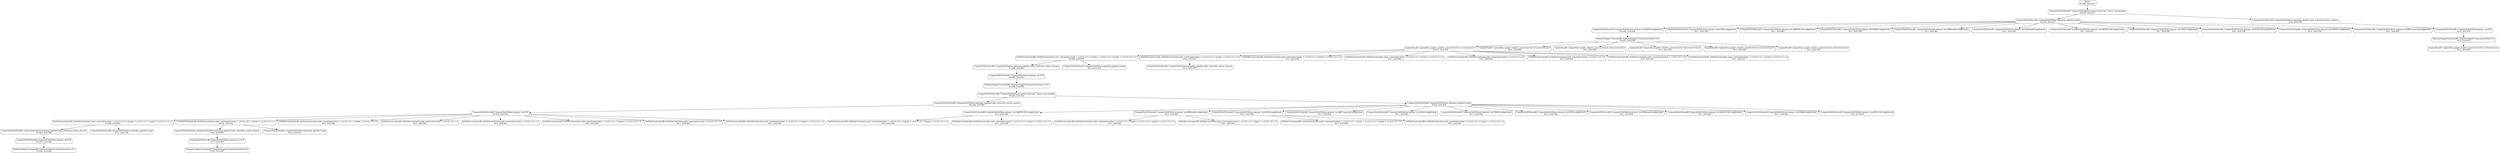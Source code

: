 digraph MCTS {
  node [shape=box, style=rounded];
  0 [label="ROOT
N=300, Q=0.937"];
  1 [label="ComputePathToState#1.ComputePathToState.named_state=gp7_detect_arucomarker
N=300, Q=0.937"];
  2 [label="ComputePathToState#1.ComputePathToState.planning_pipeline=ompl
N=295, Q=0.937"];
  3 [label="ComputePathToState#1.ComputePathToState.planner_id=RRTkConfigDefault
N=284, Q=0.938"];
  4 [label="YaskawaGripperCommand#1.YaskawaGripperCommand.position=0.0
N=283, Q=0.938"];
  5 [label="UpdatePose#1.UpdatePose.update_relative_pose=0.0;0.0;0.11;0.0;0.0;0.0;0.0
N=277, Q=0.938"];
  6 [label="SetPathConstraints#1.SetPathConstraints.joint_constraints=joint_1_s,0.0,0.1,0.1,1.0;joint_3_s,0.0,0.1,0.1,1.0;joint_5_s,0.0,0.1,0.1,1.0
N=268, Q=0.938"];
  7 [label="ComputePathToPose#1.ComputePathToPose.planning_pipeline=pilz_industrial_motion_planner
N=266, Q=0.941"];
  8 [label="ComputePathToPose#1.ComputePathToPose.planner_id=PTP
N=265, Q=0.941"];
  9 [label="YaskawaGripperCommand#2.YaskawaGripperCommand.position=0.235
N=264, Q=0.941"];
  10 [label="ComputePathToState#2.ComputePathToState.named_state=gp7_detect_arucomarker
N=263, Q=0.941"];
  11 [label="ComputePathToState#2.ComputePathToState.planning_pipeline=pilz_industrial_motion_planner
N=244, Q=0.941"];
  12 [label="ComputePathToState#2.ComputePathToState.planner_id=PTP
N=243, Q=0.941"];
  13 [label="SetPathConstraints#2.SetPathConstraints.joint_constraints=joint_1_s,0.0,0.1,0.1,1.0;joint_3_s,0.0,0.1,0.1,1.0;joint_5_s,0.0,0.1,0.1,1.0
N=226, Q=0.941"];
  14 [label="ComputePathToPose#2.ComputePathToPose.planning_pipeline=pilz_industrial_motion_planner
N=224, Q=0.942"];
  15 [label="ComputePathToPose#2.ComputePathToPose.planner_id=PTP
N=223, Q=0.942"];
  16 [label="YaskawaGripperCommand#3.YaskawaGripperCommand.position=0.0
N=222, Q=0.942"];
  17 [label="ComputePathToPose#2.ComputePathToPose.planning_pipeline=ompl
N=1, Q=0.788"];
  18 [label="SetPathConstraints#2.SetPathConstraints.joint_constraints=joint_1_s,0.0,0.1,0.1,1.0;joint_3_s,0.0,0.1,0.1,1.0
N=10, Q=0.931"];
  19 [label="ComputePathToPose#2.ComputePathToPose.planning_pipeline=pilz_industrial_motion_planner
N=8, Q=0.943"];
  20 [label="ComputePathToPose#2.ComputePathToPose.planner_id=PTP
N=7, Q=0.943"];
  21 [label="YaskawaGripperCommand#3.YaskawaGripperCommand.position=0.0
N=6, Q=0.943"];
  22 [label="ComputePathToPose#2.ComputePathToPose.planning_pipeline=ompl
N=1, Q=0.831"];
  23 [label="SetPathConstraints#2.SetPathConstraints.joint_constraints=joint_3_s,0.0,0.1,0.1,1.0;joint_5_s,0.0,0.1,0.1,1.0
N=1, Q=0.942"];
  24 [label="SetPathConstraints#2.SetPathConstraints.joint_constraints=joint_1_s,0.0,0.1,0.1,1.0
N=1, Q=0.943"];
  25 [label="SetPathConstraints#2.SetPathConstraints.joint_constraints=joint_5_s,0.0,0.1,0.1,1.0
N=1, Q=0.942"];
  26 [label="SetPathConstraints#2.SetPathConstraints.joint_constraints=joint_1_s,0.0,0.1,0.1,1.0;joint_5_s,0.0,0.1,0.1,1.0
N=1, Q=0.942"];
  27 [label="SetPathConstraints#2.SetPathConstraints.joint_constraints=joint_3_s,0.0,0.1,0.1,1.0
N=1, Q=0.943"];
  28 [label="SetPathConstraints#2.SetPathConstraints.joint_constraints=joint_3_s,0.0,0.1,0.1,1.0;joint_6_s,0.0,0.1,0.1,1.0
N=1, Q=0.941"];
  29 [label="ComputePathToState#2.ComputePathToState.planning_pipeline=ompl
N=18, Q=0.936"];
  30 [label="ComputePathToState#2.ComputePathToState.planner_id=LBKPIECEkConfigDefault
N=3, Q=0.940"];
  31 [label="SetPathConstraints#2.SetPathConstraints.joint_constraints=joint_1_s,0.0,0.1,0.1,1.0;joint_3_s,0.0,0.1,0.1,1.0;joint_5_s,0.0,0.1,0.1,1.0
N=1, Q=0.942"];
  32 [label="SetPathConstraints#2.SetPathConstraints.joint_constraints=joint_1_s,0.0,0.1,0.1,1.0;joint_3_s,0.0,0.1,0.1,1.0
N=1, Q=0.938"];
  33 [label="ComputePathToState#2.ComputePathToState.planner_id=RRTstarkConfigDefault
N=3, Q=0.942"];
  34 [label="SetPathConstraints#2.SetPathConstraints.joint_constraints=joint_1_s,0.0,0.1,0.1,1.0;joint_3_s,0.0,0.1,0.1,1.0;joint_5_s,0.0,0.1,0.1,1.0
N=1, Q=0.941"];
  35 [label="SetPathConstraints#2.SetPathConstraints.joint_constraints=joint_1_s,0.0,0.1,0.1,1.0;joint_3_s,0.0,0.1,0.1,1.0
N=1, Q=0.943"];
  36 [label="ComputePathToState#2.ComputePathToState.planner_id=RRTkConfigDefault
N=3, Q=0.940"];
  37 [label="SetPathConstraints#2.SetPathConstraints.joint_constraints=joint_1_s,0.0,0.1,0.1,1.0;joint_3_s,0.0,0.1,0.1,1.0;joint_5_s,0.0,0.1,0.1,1.0
N=1, Q=0.940"];
  38 [label="SetPathConstraints#2.SetPathConstraints.joint_constraints=joint_1_s,0.0,0.1,0.1,1.0;joint_3_s,0.0,0.1,0.1,1.0
N=1, Q=0.941"];
  39 [label="ComputePathToState#2.ComputePathToState.planner_id=RRTConnectkConfigDefault
N=1, Q=0.944"];
  40 [label="ComputePathToState#2.ComputePathToState.planner_id=SBLkConfigDefault
N=1, Q=0.941"];
  41 [label="ComputePathToState#2.ComputePathToState.planner_id=TRRTkConfigDefault
N=1, Q=0.942"];
  42 [label="ComputePathToState#2.ComputePathToState.planner_id=ESTkConfigDefault
N=1, Q=0.938"];
  43 [label="ComputePathToState#2.ComputePathToState.planner_id=PRMstarkConfigDefault
N=1, Q=0.878"];
  44 [label="ComputePathToState#2.ComputePathToState.planner_id=BKPIECEkConfigDefault
N=1, Q=0.942"];
  45 [label="ComputePathToState#2.ComputePathToState.planner_id=PRMkConfigDefault
N=1, Q=0.943"];
  46 [label="ComputePathToState#2.ComputePathToState.planner_id=KPIECEkConfigDefault
N=1, Q=0.918"];
  47 [label="ComputePathToPose#1.ComputePathToPose.planning_pipeline=ompl
N=1, Q=0.300"];
  48 [label="SetPathConstraints#1.SetPathConstraints.joint_constraints=joint_1_s,0.0,0.1,0.1,1.0;joint_3_s,0.0,0.1,0.1,1.0
N=2, Q=0.937"];
  49 [label="ComputePathToPose#1.ComputePathToPose.planning_pipeline=pilz_industrial_motion_planner
N=1, Q=0.937"];
  50 [label="SetPathConstraints#1.SetPathConstraints.joint_constraints=joint_3_s,0.0,0.1,0.1,1.0;joint_5_s,0.0,0.1,0.1,1.0
N=1, Q=0.938"];
  51 [label="SetPathConstraints#1.SetPathConstraints.joint_constraints=joint_1_s,0.0,0.1,0.1,1.0;joint_5_s,0.0,0.1,0.1,1.0
N=1, Q=0.989"];
  52 [label="SetPathConstraints#1.SetPathConstraints.joint_constraints=joint_5_s,0.0,0.1,0.1,1.0
N=1, Q=0.939"];
  53 [label="SetPathConstraints#1.SetPathConstraints.joint_constraints=joint_3_s,0.0,0.1,0.1,1.0
N=1, Q=0.937"];
  54 [label="SetPathConstraints#1.SetPathConstraints.joint_constraints=joint_1_s,0.0,0.1,0.1,1.0
N=1, Q=0.941"];
  55 [label="SetPathConstraints#1.SetPathConstraints.joint_constraints=joint_3_s,0.0,0.1,0.1,1.0;joint_6_s,0.0,0.1,0.1,1.0
N=1, Q=0.937"];
  56 [label="UpdatePose#1.UpdatePose.update_relative_pose=0.0;0.0;0.115;0.0;0.0;0.0;0.0
N=1, Q=0.943"];
  57 [label="UpdatePose#1.UpdatePose.update_relative_pose=0.0;0.0;0.125;0.0;0.0;0.0;0.0
N=1, Q=0.943"];
  58 [label="UpdatePose#1.UpdatePose.update_relative_pose=0.0;0.0;0.105;0.0;0.0;0.0;0.0
N=1, Q=0.924"];
  59 [label="UpdatePose#1.UpdatePose.update_relative_pose=0.0;0.0;0.12;0.0;0.0;0.0;0.0
N=1, Q=0.943"];
  60 [label="UpdatePose#1.UpdatePose.update_relative_pose=0.0;0.0;0.10;0.0;0.0;0.0;0.0
N=1, Q=0.939"];
  61 [label="ComputePathToState#1.ComputePathToState.planner_id=ESTkConfigDefault
N=1, Q=0.939"];
  62 [label="ComputePathToState#1.ComputePathToState.planner_id=LBKPIECEkConfigDefault
N=1, Q=0.943"];
  63 [label="ComputePathToState#1.ComputePathToState.planner_id=PRMkConfigDefault
N=1, Q=0.938"];
  64 [label="ComputePathToState#1.ComputePathToState.planner_id=PRMstarkConfigDefault
N=1, Q=0.941"];
  65 [label="ComputePathToState#1.ComputePathToState.planner_id=RRTstarkConfigDefault
N=1, Q=0.938"];
  66 [label="ComputePathToState#1.ComputePathToState.planner_id=BKPIECEkConfigDefault
N=1, Q=0.937"];
  67 [label="ComputePathToState#1.ComputePathToState.planner_id=SBLkConfigDefault
N=1, Q=0.936"];
  68 [label="ComputePathToState#1.ComputePathToState.planner_id=KPIECEkConfigDefault
N=1, Q=0.939"];
  69 [label="ComputePathToState#1.ComputePathToState.planner_id=TRRTkConfigDefault
N=1, Q=0.936"];
  70 [label="ComputePathToState#1.ComputePathToState.planner_id=RRTConnectkConfigDefault
N=1, Q=0.450"];
  71 [label="ComputePathToState#1.ComputePathToState.planning_pipeline=pilz_industrial_motion_planner
N=4, Q=0.939"];
  72 [label="ComputePathToState#1.ComputePathToState.planner_id=PTP
N=3, Q=0.939"];
  73 [label="YaskawaGripperCommand#1.YaskawaGripperCommand.position=0.0
N=2, Q=0.939"];
  74 [label="UpdatePose#1.UpdatePose.update_relative_pose=0.0;0.0;0.11;0.0;0.0;0.0;0.0
N=1, Q=0.939"];
  0 -> 1;
  1 -> 2;
  2 -> 3;
  3 -> 4;
  4 -> 5;
  5 -> 6;
  6 -> 7;
  7 -> 8;
  8 -> 9;
  9 -> 10;
  10 -> 11;
  11 -> 12;
  12 -> 13;
  13 -> 14;
  14 -> 15;
  15 -> 16;
  13 -> 17;
  12 -> 18;
  18 -> 19;
  19 -> 20;
  20 -> 21;
  18 -> 22;
  12 -> 23;
  12 -> 24;
  12 -> 25;
  12 -> 26;
  12 -> 27;
  12 -> 28;
  10 -> 29;
  29 -> 30;
  30 -> 31;
  30 -> 32;
  29 -> 33;
  33 -> 34;
  33 -> 35;
  29 -> 36;
  36 -> 37;
  36 -> 38;
  29 -> 39;
  29 -> 40;
  29 -> 41;
  29 -> 42;
  29 -> 43;
  29 -> 44;
  29 -> 45;
  29 -> 46;
  6 -> 47;
  5 -> 48;
  48 -> 49;
  5 -> 50;
  5 -> 51;
  5 -> 52;
  5 -> 53;
  5 -> 54;
  5 -> 55;
  4 -> 56;
  4 -> 57;
  4 -> 58;
  4 -> 59;
  4 -> 60;
  2 -> 61;
  2 -> 62;
  2 -> 63;
  2 -> 64;
  2 -> 65;
  2 -> 66;
  2 -> 67;
  2 -> 68;
  2 -> 69;
  2 -> 70;
  1 -> 71;
  71 -> 72;
  72 -> 73;
  73 -> 74;
}
